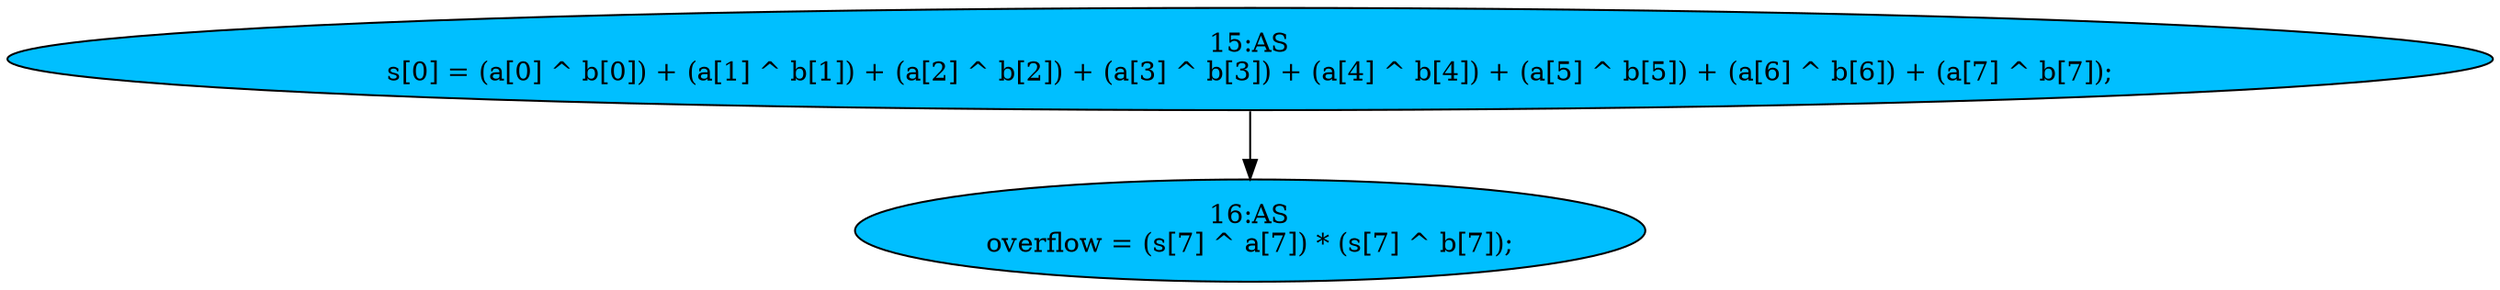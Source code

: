 strict digraph "compose( ,  )" {
	node [label="\N"];
	"16:AS"	[ast="<pyverilog.vparser.ast.Assign object at 0x7f6c85dd8390>",
		def_var="['overflow']",
		fillcolor=deepskyblue,
		label="16:AS
overflow = (s[7] ^ a[7]) * (s[7] ^ b[7]);",
		statements="[]",
		style=filled,
		typ=Assign,
		use_var="['s', 'a', 's', 'b']"];
	"15:AS"	[ast="<pyverilog.vparser.ast.Assign object at 0x7f6c861e0990>",
		def_var="['s']",
		fillcolor=deepskyblue,
		label="15:AS
s[0] = (a[0] ^ b[0]) + (a[1] ^ b[1]) + (a[2] ^ b[2]) + (a[3] ^ b[3]) + (a[4] ^ b[4]) + (a[5] ^ b[5]) + (a[6] ^ b[6]) + (a[\
7] ^ b[7]);",
		statements="[]",
		style=filled,
		typ=Assign,
		use_var="['a', 'b', 'a', 'b', 'a', 'b', 'a', 'b', 'a', 'b', 'a', 'b', 'a', 'b', 'a', 'b']"];
	"15:AS" -> "16:AS";
}
